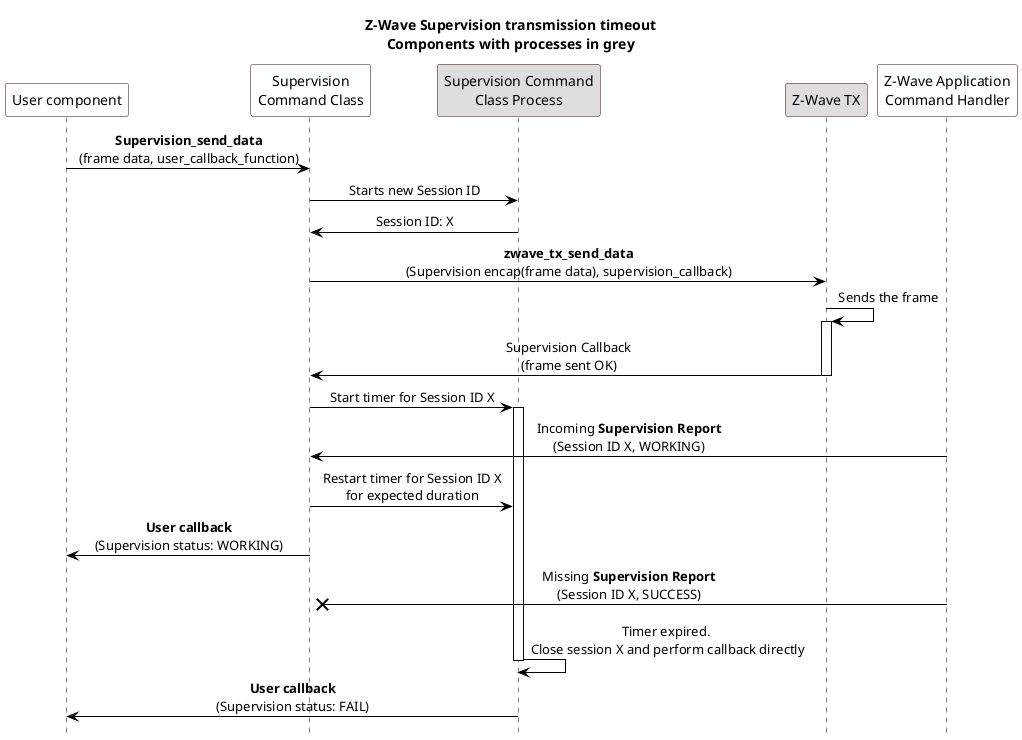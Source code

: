 @startuml

' Style for the diagram
skinparam classFontColor black
skinparam classFontSize 10
skinparam classFontName Helvetica
skinparam sequenceMessageAlign center
skinparam shadowing false
skinparam ArrowColor #000000
skinparam ParticipantBackgroundColor #FFFFFF
skinparam ParticipantBorderColor #480509
skinparam SequenceLifeLineBorderColor #001111
skinparam SequenceLifeLineBorderThickness 2
skinparam NoteBackgroundColor #FFFFFF
skinparam NoteBorderColor #000000

hide footbox
title Z-Wave Supervision transmission timeout\nComponents with processes in grey

' List of participants
participant "User component" as u
participant "Supervision\nCommand Class" as supervision_cc
participant "Supervision Command\nClass Process" as supervision_process #DEDEDE
participant "Z-Wave TX" as tx #DEDEDE
participant "Z-Wave Application\nCommand Handler" as cc_handler

u -> supervision_cc: <b>Supervision_send_data\n(frame data, user_callback_function)
supervision_cc -> supervision_process : Starts new Session ID
supervision_process -> supervision_cc : Session ID: X

supervision_cc -> tx : <b>zwave_tx_send_data</b>\n(Supervision encap(frame data), supervision_callback)
tx -> tx: Sends the frame
activate tx

tx -> supervision_cc: Supervision Callback\n(frame sent OK)
deactivate tx
supervision_cc -> supervision_process : Start timer for Session ID X
activate supervision_process


cc_handler -> supervision_cc : Incoming <b>Supervision Report</b>\n(Session ID X, WORKING)

supervision_cc -> supervision_process: Restart timer for Session ID X\nfor expected duration 

supervision_cc -> u: <b>User callback</b>\n(Supervision status: WORKING)

cc_handler -x supervision_cc : Missing <b>Supervision Report</b>\n(Session ID X, SUCCESS)

supervision_process -> supervision_process: Timer expired. \nClose session X and perform callback directly

deactivate supervision_process
supervision_process -> u: <b>User callback</b>\n(Supervision status: FAIL)


@enduml